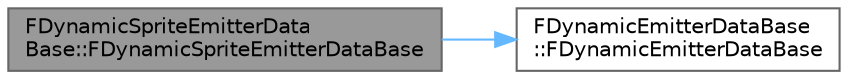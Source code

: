 digraph "FDynamicSpriteEmitterDataBase::FDynamicSpriteEmitterDataBase"
{
 // INTERACTIVE_SVG=YES
 // LATEX_PDF_SIZE
  bgcolor="transparent";
  edge [fontname=Helvetica,fontsize=10,labelfontname=Helvetica,labelfontsize=10];
  node [fontname=Helvetica,fontsize=10,shape=box,height=0.2,width=0.4];
  rankdir="LR";
  Node1 [id="Node000001",label="FDynamicSpriteEmitterData\lBase::FDynamicSpriteEmitterDataBase",height=0.2,width=0.4,color="gray40", fillcolor="grey60", style="filled", fontcolor="black",tooltip=" "];
  Node1 -> Node2 [id="edge1_Node000001_Node000002",color="steelblue1",style="solid",tooltip=" "];
  Node2 [id="Node000002",label="FDynamicEmitterDataBase\l::FDynamicEmitterDataBase",height=0.2,width=0.4,color="grey40", fillcolor="white", style="filled",URL="$dc/d31/structFDynamicEmitterDataBase.html#a519bbbb7c24d09da41b0074ca7f0069a",tooltip=" "];
}
